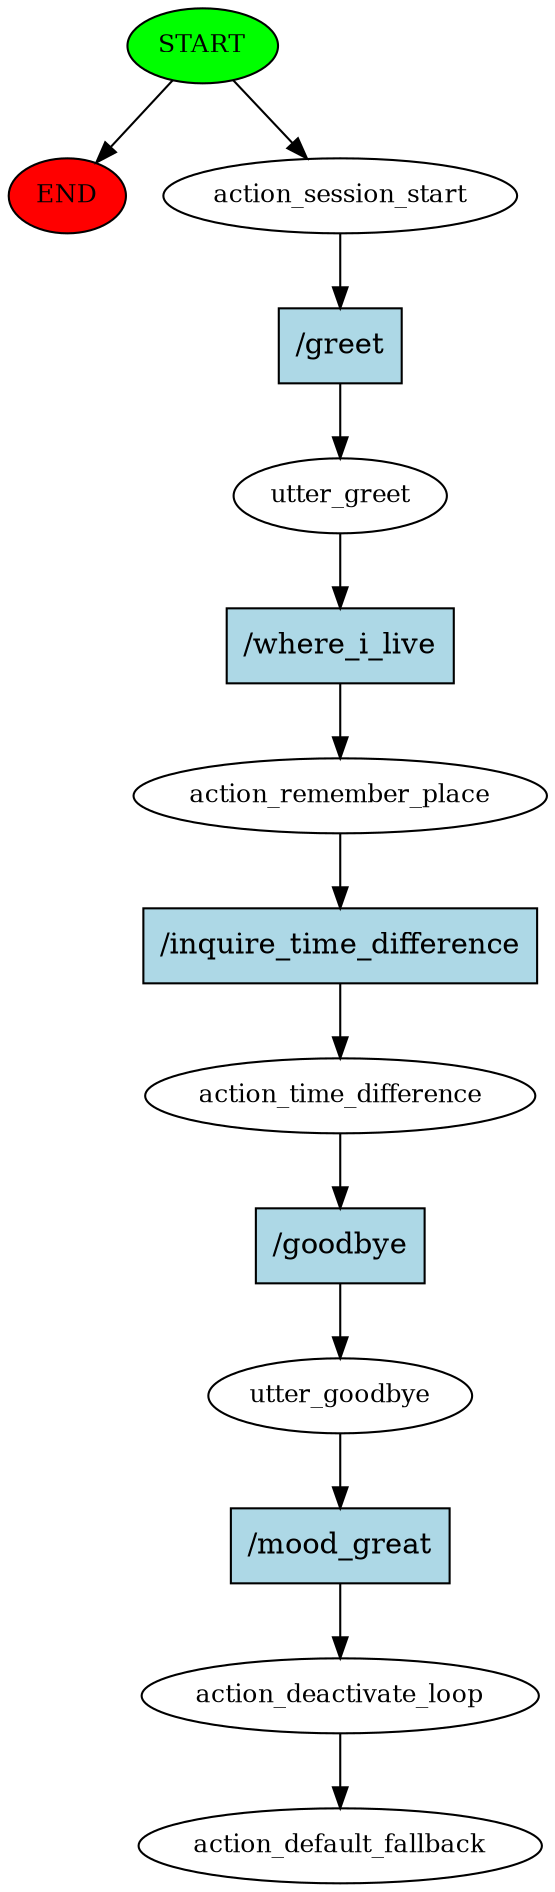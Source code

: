 digraph  {
0 [class="start active", fillcolor=green, fontsize=12, label=START, style=filled];
"-1" [class=end, fillcolor=red, fontsize=12, label=END, style=filled];
1 [class=active, fontsize=12, label=action_session_start];
2 [class=active, fontsize=12, label=utter_greet];
3 [class=active, fontsize=12, label=action_remember_place];
4 [class=active, fontsize=12, label=action_time_difference];
5 [class=active, fontsize=12, label=utter_goodbye];
6 [class=active, fontsize=12, label=action_deactivate_loop];
7 [class="dashed active", fontsize=12, label=action_default_fallback];
8 [class="intent active", fillcolor=lightblue, label="/greet", shape=rect, style=filled];
9 [class="intent active", fillcolor=lightblue, label="/where_i_live", shape=rect, style=filled];
10 [class="intent active", fillcolor=lightblue, label="/inquire_time_difference", shape=rect, style=filled];
11 [class="intent active", fillcolor=lightblue, label="/goodbye", shape=rect, style=filled];
12 [class="intent active", fillcolor=lightblue, label="/mood_great", shape=rect, style=filled];
0 -> "-1"  [class="", key=NONE, label=""];
0 -> 1  [class=active, key=NONE, label=""];
1 -> 8  [class=active, key=0];
2 -> 9  [class=active, key=0];
3 -> 10  [class=active, key=0];
4 -> 11  [class=active, key=0];
5 -> 12  [class=active, key=0];
6 -> 7  [class=active, key=NONE, label=""];
8 -> 2  [class=active, key=0];
9 -> 3  [class=active, key=0];
10 -> 4  [class=active, key=0];
11 -> 5  [class=active, key=0];
12 -> 6  [class=active, key=0];
}
